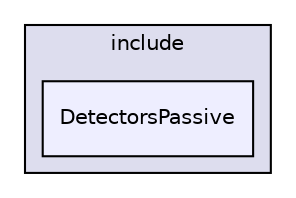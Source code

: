 digraph "/home/travis/build/AliceO2Group/AliceO2/Detectors/Passive/include/DetectorsPassive" {
  bgcolor=transparent;
  compound=true
  node [ fontsize="10", fontname="Helvetica"];
  edge [ labelfontsize="10", labelfontname="Helvetica"];
  subgraph clusterdir_d5ecc06a730b889a096d12946000dd48 {
    graph [ bgcolor="#ddddee", pencolor="black", label="include" fontname="Helvetica", fontsize="10", URL="dir_d5ecc06a730b889a096d12946000dd48.html"]
  dir_72724ee868ffdb57615bd2021f241624 [shape=box, label="DetectorsPassive", style="filled", fillcolor="#eeeeff", pencolor="black", URL="dir_72724ee868ffdb57615bd2021f241624.html"];
  }
}
